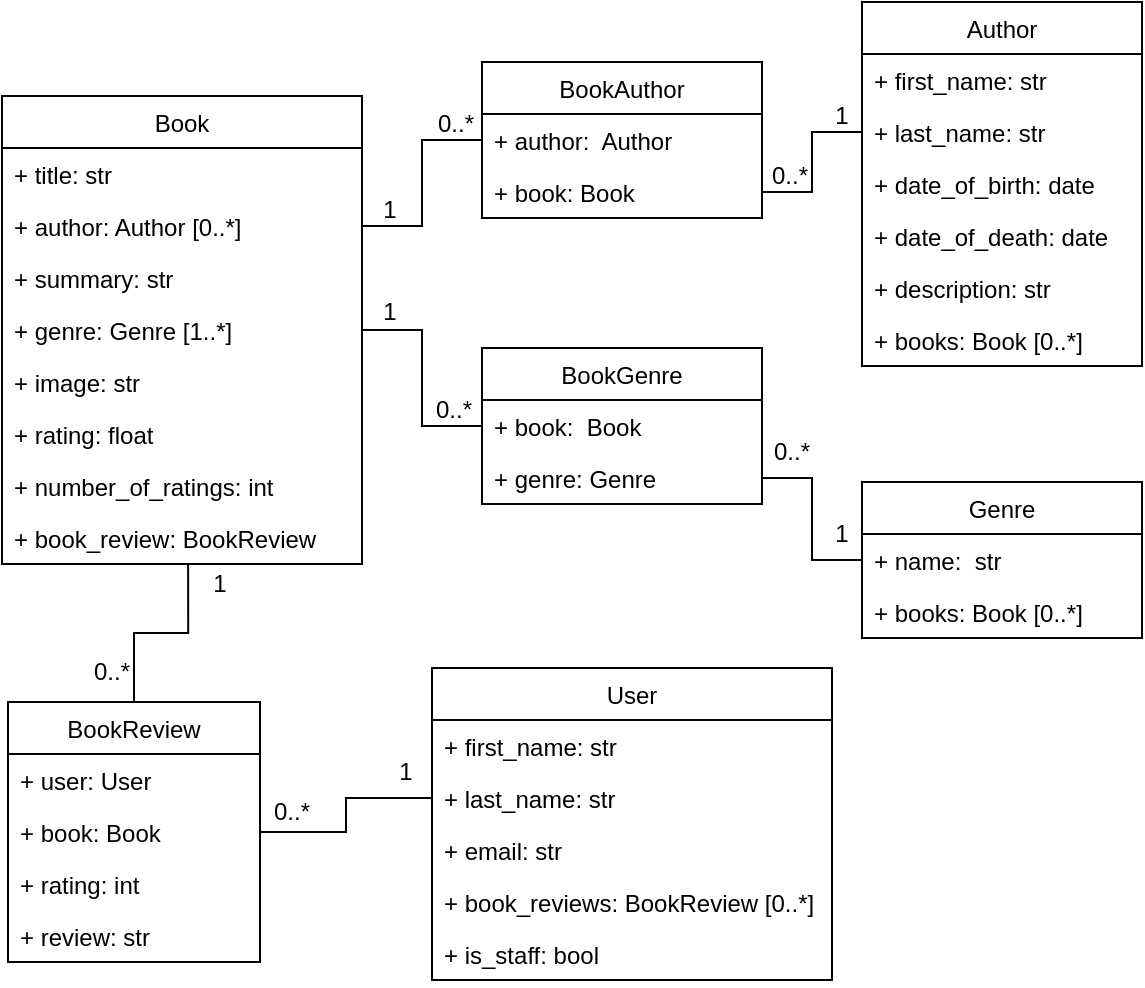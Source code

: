<mxfile version="20.4.0" type="github">
  <diagram id="s7VfImjHDvYRI_QysGJR" name="Page-1">
    <mxGraphModel dx="1102" dy="583" grid="1" gridSize="10" guides="1" tooltips="1" connect="1" arrows="1" fold="1" page="1" pageScale="1" pageWidth="827" pageHeight="1169" math="0" shadow="0">
      <root>
        <mxCell id="0" />
        <mxCell id="1" parent="0" />
        <mxCell id="cwmqz-rW-tngIg4IeIsU-7" value="Book" style="swimlane;fontStyle=0;childLayout=stackLayout;horizontal=1;startSize=26;fillColor=none;horizontalStack=0;resizeParent=1;resizeParentMax=0;resizeLast=0;collapsible=1;marginBottom=0;" parent="1" vertex="1">
          <mxGeometry x="190" y="87" width="180" height="234" as="geometry" />
        </mxCell>
        <mxCell id="cwmqz-rW-tngIg4IeIsU-8" value="+ title: str" style="text;strokeColor=none;fillColor=none;align=left;verticalAlign=top;spacingLeft=4;spacingRight=4;overflow=hidden;rotatable=0;points=[[0,0.5],[1,0.5]];portConstraint=eastwest;" parent="cwmqz-rW-tngIg4IeIsU-7" vertex="1">
          <mxGeometry y="26" width="180" height="26" as="geometry" />
        </mxCell>
        <mxCell id="cwmqz-rW-tngIg4IeIsU-9" value="+ author: Author [0..*]" style="text;strokeColor=none;fillColor=none;align=left;verticalAlign=top;spacingLeft=4;spacingRight=4;overflow=hidden;rotatable=0;points=[[0,0.5],[1,0.5]];portConstraint=eastwest;" parent="cwmqz-rW-tngIg4IeIsU-7" vertex="1">
          <mxGeometry y="52" width="180" height="26" as="geometry" />
        </mxCell>
        <mxCell id="cwmqz-rW-tngIg4IeIsU-43" value="+ summary: str" style="text;strokeColor=none;fillColor=none;align=left;verticalAlign=top;spacingLeft=4;spacingRight=4;overflow=hidden;rotatable=0;points=[[0,0.5],[1,0.5]];portConstraint=eastwest;" parent="cwmqz-rW-tngIg4IeIsU-7" vertex="1">
          <mxGeometry y="78" width="180" height="26" as="geometry" />
        </mxCell>
        <mxCell id="cwmqz-rW-tngIg4IeIsU-10" value="+ genre: Genre [1..*]" style="text;strokeColor=none;fillColor=none;align=left;verticalAlign=top;spacingLeft=4;spacingRight=4;overflow=hidden;rotatable=0;points=[[0,0.5],[1,0.5]];portConstraint=eastwest;" parent="cwmqz-rW-tngIg4IeIsU-7" vertex="1">
          <mxGeometry y="104" width="180" height="26" as="geometry" />
        </mxCell>
        <mxCell id="cwmqz-rW-tngIg4IeIsU-42" value="+ image: str" style="text;strokeColor=none;fillColor=none;align=left;verticalAlign=top;spacingLeft=4;spacingRight=4;overflow=hidden;rotatable=0;points=[[0,0.5],[1,0.5]];portConstraint=eastwest;" parent="cwmqz-rW-tngIg4IeIsU-7" vertex="1">
          <mxGeometry y="130" width="180" height="26" as="geometry" />
        </mxCell>
        <mxCell id="cwmqz-rW-tngIg4IeIsU-11" value="+ rating: float" style="text;strokeColor=none;fillColor=none;align=left;verticalAlign=top;spacingLeft=4;spacingRight=4;overflow=hidden;rotatable=0;points=[[0,0.5],[1,0.5]];portConstraint=eastwest;" parent="cwmqz-rW-tngIg4IeIsU-7" vertex="1">
          <mxGeometry y="156" width="180" height="26" as="geometry" />
        </mxCell>
        <mxCell id="cwmqz-rW-tngIg4IeIsU-12" value="+ number_of_ratings: int" style="text;strokeColor=none;fillColor=none;align=left;verticalAlign=top;spacingLeft=4;spacingRight=4;overflow=hidden;rotatable=0;points=[[0,0.5],[1,0.5]];portConstraint=eastwest;" parent="cwmqz-rW-tngIg4IeIsU-7" vertex="1">
          <mxGeometry y="182" width="180" height="26" as="geometry" />
        </mxCell>
        <mxCell id="cwmqz-rW-tngIg4IeIsU-37" value="+ book_review: BookReview" style="text;strokeColor=none;fillColor=none;align=left;verticalAlign=top;spacingLeft=4;spacingRight=4;overflow=hidden;rotatable=0;points=[[0,0.5],[1,0.5]];portConstraint=eastwest;" parent="cwmqz-rW-tngIg4IeIsU-7" vertex="1">
          <mxGeometry y="208" width="180" height="26" as="geometry" />
        </mxCell>
        <mxCell id="cwmqz-rW-tngIg4IeIsU-16" value="Author" style="swimlane;fontStyle=0;childLayout=stackLayout;horizontal=1;startSize=26;fillColor=none;horizontalStack=0;resizeParent=1;resizeParentMax=0;resizeLast=0;collapsible=1;marginBottom=0;" parent="1" vertex="1">
          <mxGeometry x="620" y="40" width="140" height="182" as="geometry" />
        </mxCell>
        <mxCell id="cwmqz-rW-tngIg4IeIsU-17" value="+ first_name: str" style="text;strokeColor=none;fillColor=none;align=left;verticalAlign=top;spacingLeft=4;spacingRight=4;overflow=hidden;rotatable=0;points=[[0,0.5],[1,0.5]];portConstraint=eastwest;" parent="cwmqz-rW-tngIg4IeIsU-16" vertex="1">
          <mxGeometry y="26" width="140" height="26" as="geometry" />
        </mxCell>
        <mxCell id="cwmqz-rW-tngIg4IeIsU-18" value="+ last_name: str" style="text;strokeColor=none;fillColor=none;align=left;verticalAlign=top;spacingLeft=4;spacingRight=4;overflow=hidden;rotatable=0;points=[[0,0.5],[1,0.5]];portConstraint=eastwest;" parent="cwmqz-rW-tngIg4IeIsU-16" vertex="1">
          <mxGeometry y="52" width="140" height="26" as="geometry" />
        </mxCell>
        <mxCell id="AS2haVivxH7_7KIR8kCr-1" value="+ date_of_birth: date" style="text;strokeColor=none;fillColor=none;align=left;verticalAlign=top;spacingLeft=4;spacingRight=4;overflow=hidden;rotatable=0;points=[[0,0.5],[1,0.5]];portConstraint=eastwest;" parent="cwmqz-rW-tngIg4IeIsU-16" vertex="1">
          <mxGeometry y="78" width="140" height="26" as="geometry" />
        </mxCell>
        <mxCell id="AS2haVivxH7_7KIR8kCr-5" value="+ date_of_death: date" style="text;strokeColor=none;fillColor=none;align=left;verticalAlign=top;spacingLeft=4;spacingRight=4;overflow=hidden;rotatable=0;points=[[0,0.5],[1,0.5]];portConstraint=eastwest;" parent="cwmqz-rW-tngIg4IeIsU-16" vertex="1">
          <mxGeometry y="104" width="140" height="26" as="geometry" />
        </mxCell>
        <mxCell id="AS2haVivxH7_7KIR8kCr-12" value="+ description: str" style="text;strokeColor=none;fillColor=none;align=left;verticalAlign=top;spacingLeft=4;spacingRight=4;overflow=hidden;rotatable=0;points=[[0,0.5],[1,0.5]];portConstraint=eastwest;" parent="cwmqz-rW-tngIg4IeIsU-16" vertex="1">
          <mxGeometry y="130" width="140" height="26" as="geometry" />
        </mxCell>
        <mxCell id="cwmqz-rW-tngIg4IeIsU-19" value="+ books: Book [0..*]" style="text;strokeColor=none;fillColor=none;align=left;verticalAlign=top;spacingLeft=4;spacingRight=4;overflow=hidden;rotatable=0;points=[[0,0.5],[1,0.5]];portConstraint=eastwest;" parent="cwmqz-rW-tngIg4IeIsU-16" vertex="1">
          <mxGeometry y="156" width="140" height="26" as="geometry" />
        </mxCell>
        <mxCell id="cwmqz-rW-tngIg4IeIsU-20" value="Genre" style="swimlane;fontStyle=0;childLayout=stackLayout;horizontal=1;startSize=26;fillColor=none;horizontalStack=0;resizeParent=1;resizeParentMax=0;resizeLast=0;collapsible=1;marginBottom=0;" parent="1" vertex="1">
          <mxGeometry x="620" y="280" width="140" height="78" as="geometry" />
        </mxCell>
        <mxCell id="cwmqz-rW-tngIg4IeIsU-21" value="+ name:  str" style="text;strokeColor=none;fillColor=none;align=left;verticalAlign=top;spacingLeft=4;spacingRight=4;overflow=hidden;rotatable=0;points=[[0,0.5],[1,0.5]];portConstraint=eastwest;" parent="cwmqz-rW-tngIg4IeIsU-20" vertex="1">
          <mxGeometry y="26" width="140" height="26" as="geometry" />
        </mxCell>
        <mxCell id="cwmqz-rW-tngIg4IeIsU-24" value="+ books: Book [0..*]" style="text;strokeColor=none;fillColor=none;align=left;verticalAlign=top;spacingLeft=4;spacingRight=4;overflow=hidden;rotatable=0;points=[[0,0.5],[1,0.5]];portConstraint=eastwest;" parent="cwmqz-rW-tngIg4IeIsU-20" vertex="1">
          <mxGeometry y="52" width="140" height="26" as="geometry" />
        </mxCell>
        <mxCell id="cwmqz-rW-tngIg4IeIsU-25" value="User" style="swimlane;fontStyle=0;childLayout=stackLayout;horizontal=1;startSize=26;fillColor=none;horizontalStack=0;resizeParent=1;resizeParentMax=0;resizeLast=0;collapsible=1;marginBottom=0;" parent="1" vertex="1">
          <mxGeometry x="405" y="373" width="200" height="156" as="geometry" />
        </mxCell>
        <mxCell id="cwmqz-rW-tngIg4IeIsU-26" value="+ first_name: str" style="text;strokeColor=none;fillColor=none;align=left;verticalAlign=top;spacingLeft=4;spacingRight=4;overflow=hidden;rotatable=0;points=[[0,0.5],[1,0.5]];portConstraint=eastwest;" parent="cwmqz-rW-tngIg4IeIsU-25" vertex="1">
          <mxGeometry y="26" width="200" height="26" as="geometry" />
        </mxCell>
        <mxCell id="cwmqz-rW-tngIg4IeIsU-27" value="+ last_name: str" style="text;strokeColor=none;fillColor=none;align=left;verticalAlign=top;spacingLeft=4;spacingRight=4;overflow=hidden;rotatable=0;points=[[0,0.5],[1,0.5]];portConstraint=eastwest;" parent="cwmqz-rW-tngIg4IeIsU-25" vertex="1">
          <mxGeometry y="52" width="200" height="26" as="geometry" />
        </mxCell>
        <mxCell id="cwmqz-rW-tngIg4IeIsU-28" value="+ email: str" style="text;strokeColor=none;fillColor=none;align=left;verticalAlign=top;spacingLeft=4;spacingRight=4;overflow=hidden;rotatable=0;points=[[0,0.5],[1,0.5]];portConstraint=eastwest;" parent="cwmqz-rW-tngIg4IeIsU-25" vertex="1">
          <mxGeometry y="78" width="200" height="26" as="geometry" />
        </mxCell>
        <mxCell id="cwmqz-rW-tngIg4IeIsU-36" value="+ book_reviews: BookReview [0..*]" style="text;strokeColor=none;fillColor=none;align=left;verticalAlign=top;spacingLeft=4;spacingRight=4;overflow=hidden;rotatable=0;points=[[0,0.5],[1,0.5]];portConstraint=eastwest;" parent="cwmqz-rW-tngIg4IeIsU-25" vertex="1">
          <mxGeometry y="104" width="200" height="26" as="geometry" />
        </mxCell>
        <mxCell id="4u431q6DGoy5mW-127Mp-26" value="+ is_staff: bool" style="text;strokeColor=none;fillColor=none;align=left;verticalAlign=top;spacingLeft=4;spacingRight=4;overflow=hidden;rotatable=0;points=[[0,0.5],[1,0.5]];portConstraint=eastwest;" parent="cwmqz-rW-tngIg4IeIsU-25" vertex="1">
          <mxGeometry y="130" width="200" height="26" as="geometry" />
        </mxCell>
        <mxCell id="cwmqz-rW-tngIg4IeIsU-31" value="BookReview" style="swimlane;fontStyle=0;childLayout=stackLayout;horizontal=1;startSize=26;fillColor=none;horizontalStack=0;resizeParent=1;resizeParentMax=0;resizeLast=0;collapsible=1;marginBottom=0;" parent="1" vertex="1">
          <mxGeometry x="193" y="390" width="126" height="130" as="geometry" />
        </mxCell>
        <mxCell id="cwmqz-rW-tngIg4IeIsU-32" value="+ user: User" style="text;strokeColor=none;fillColor=none;align=left;verticalAlign=top;spacingLeft=4;spacingRight=4;overflow=hidden;rotatable=0;points=[[0,0.5],[1,0.5]];portConstraint=eastwest;" parent="cwmqz-rW-tngIg4IeIsU-31" vertex="1">
          <mxGeometry y="26" width="126" height="26" as="geometry" />
        </mxCell>
        <mxCell id="cwmqz-rW-tngIg4IeIsU-33" value="+ book: Book" style="text;strokeColor=none;fillColor=none;align=left;verticalAlign=top;spacingLeft=4;spacingRight=4;overflow=hidden;rotatable=0;points=[[0,0.5],[1,0.5]];portConstraint=eastwest;" parent="cwmqz-rW-tngIg4IeIsU-31" vertex="1">
          <mxGeometry y="52" width="126" height="26" as="geometry" />
        </mxCell>
        <mxCell id="cwmqz-rW-tngIg4IeIsU-34" value="+ rating: int" style="text;strokeColor=none;fillColor=none;align=left;verticalAlign=top;spacingLeft=4;spacingRight=4;overflow=hidden;rotatable=0;points=[[0,0.5],[1,0.5]];portConstraint=eastwest;" parent="cwmqz-rW-tngIg4IeIsU-31" vertex="1">
          <mxGeometry y="78" width="126" height="26" as="geometry" />
        </mxCell>
        <mxCell id="cwmqz-rW-tngIg4IeIsU-35" value="+ review: str" style="text;strokeColor=none;fillColor=none;align=left;verticalAlign=top;spacingLeft=4;spacingRight=4;overflow=hidden;rotatable=0;points=[[0,0.5],[1,0.5]];portConstraint=eastwest;" parent="cwmqz-rW-tngIg4IeIsU-31" vertex="1">
          <mxGeometry y="104" width="126" height="26" as="geometry" />
        </mxCell>
        <mxCell id="4u431q6DGoy5mW-127Mp-2" value="" style="endArrow=none;html=1;edgeStyle=orthogonalEdgeStyle;rounded=0;exitX=0;exitY=0.5;exitDx=0;exitDy=0;" parent="1" source="cwmqz-rW-tngIg4IeIsU-27" target="cwmqz-rW-tngIg4IeIsU-31" edge="1">
          <mxGeometry relative="1" as="geometry">
            <mxPoint x="-31" y="227" as="sourcePoint" />
            <mxPoint x="25.976" y="127.94" as="targetPoint" />
          </mxGeometry>
        </mxCell>
        <mxCell id="4u431q6DGoy5mW-127Mp-5" value="" style="endArrow=none;html=1;edgeStyle=orthogonalEdgeStyle;rounded=0;entryX=0.517;entryY=1;entryDx=0;entryDy=0;entryPerimeter=0;" parent="1" source="cwmqz-rW-tngIg4IeIsU-31" target="cwmqz-rW-tngIg4IeIsU-37" edge="1">
          <mxGeometry relative="1" as="geometry">
            <mxPoint x="600" y="569.06" as="sourcePoint" />
            <mxPoint x="626.976" y="430.0" as="targetPoint" />
          </mxGeometry>
        </mxCell>
        <mxCell id="4u431q6DGoy5mW-127Mp-8" value="" style="endArrow=none;html=1;edgeStyle=orthogonalEdgeStyle;rounded=0;entryX=0;entryY=0.5;entryDx=0;entryDy=0;" parent="1" source="cwmqz-rW-tngIg4IeIsU-9" target="AS2haVivxH7_7KIR8kCr-21" edge="1">
          <mxGeometry relative="1" as="geometry">
            <mxPoint x="330" y="330" as="sourcePoint" />
            <mxPoint x="440" y="130" as="targetPoint" />
          </mxGeometry>
        </mxCell>
        <mxCell id="4u431q6DGoy5mW-127Mp-11" value="" style="endArrow=none;html=1;edgeStyle=orthogonalEdgeStyle;rounded=0;exitX=1;exitY=0.5;exitDx=0;exitDy=0;entryX=0;entryY=0.5;entryDx=0;entryDy=0;" parent="1" source="cwmqz-rW-tngIg4IeIsU-10" target="AS2haVivxH7_7KIR8kCr-18" edge="1">
          <mxGeometry relative="1" as="geometry">
            <mxPoint x="330" y="330" as="sourcePoint" />
            <mxPoint x="390" y="280" as="targetPoint" />
          </mxGeometry>
        </mxCell>
        <mxCell id="4u431q6DGoy5mW-127Mp-14" value="1" style="text;html=1;strokeColor=none;fillColor=none;align=center;verticalAlign=middle;whiteSpace=wrap;rounded=0;" parent="1" vertex="1">
          <mxGeometry x="362" y="410" width="60" height="30" as="geometry" />
        </mxCell>
        <mxCell id="4u431q6DGoy5mW-127Mp-15" value="0..*" style="text;html=1;strokeColor=none;fillColor=none;align=center;verticalAlign=middle;whiteSpace=wrap;rounded=0;" parent="1" vertex="1">
          <mxGeometry x="310" y="430" width="50" height="30" as="geometry" />
        </mxCell>
        <mxCell id="4u431q6DGoy5mW-127Mp-16" value="0..*" style="text;html=1;strokeColor=none;fillColor=none;align=center;verticalAlign=middle;whiteSpace=wrap;rounded=0;" parent="1" vertex="1">
          <mxGeometry x="220" y="360" width="50" height="30" as="geometry" />
        </mxCell>
        <mxCell id="4u431q6DGoy5mW-127Mp-17" value="1" style="text;html=1;strokeColor=none;fillColor=none;align=center;verticalAlign=middle;whiteSpace=wrap;rounded=0;" parent="1" vertex="1">
          <mxGeometry x="279" y="321" width="40" height="20" as="geometry" />
        </mxCell>
        <mxCell id="AS2haVivxH7_7KIR8kCr-17" value="BookGenre" style="swimlane;fontStyle=0;childLayout=stackLayout;horizontal=1;startSize=26;fillColor=none;horizontalStack=0;resizeParent=1;resizeParentMax=0;resizeLast=0;collapsible=1;marginBottom=0;" parent="1" vertex="1">
          <mxGeometry x="430" y="213" width="140" height="78" as="geometry" />
        </mxCell>
        <mxCell id="AS2haVivxH7_7KIR8kCr-18" value="+ book:  Book" style="text;strokeColor=none;fillColor=none;align=left;verticalAlign=top;spacingLeft=4;spacingRight=4;overflow=hidden;rotatable=0;points=[[0,0.5],[1,0.5]];portConstraint=eastwest;" parent="AS2haVivxH7_7KIR8kCr-17" vertex="1">
          <mxGeometry y="26" width="140" height="26" as="geometry" />
        </mxCell>
        <mxCell id="AS2haVivxH7_7KIR8kCr-19" value="+ genre: Genre" style="text;strokeColor=none;fillColor=none;align=left;verticalAlign=top;spacingLeft=4;spacingRight=4;overflow=hidden;rotatable=0;points=[[0,0.5],[1,0.5]];portConstraint=eastwest;" parent="AS2haVivxH7_7KIR8kCr-17" vertex="1">
          <mxGeometry y="52" width="140" height="26" as="geometry" />
        </mxCell>
        <mxCell id="AS2haVivxH7_7KIR8kCr-20" value="BookAuthor" style="swimlane;fontStyle=0;childLayout=stackLayout;horizontal=1;startSize=26;fillColor=none;horizontalStack=0;resizeParent=1;resizeParentMax=0;resizeLast=0;collapsible=1;marginBottom=0;" parent="1" vertex="1">
          <mxGeometry x="430" y="70" width="140" height="78" as="geometry" />
        </mxCell>
        <mxCell id="AS2haVivxH7_7KIR8kCr-21" value="+ author:  Author" style="text;strokeColor=none;fillColor=none;align=left;verticalAlign=top;spacingLeft=4;spacingRight=4;overflow=hidden;rotatable=0;points=[[0,0.5],[1,0.5]];portConstraint=eastwest;" parent="AS2haVivxH7_7KIR8kCr-20" vertex="1">
          <mxGeometry y="26" width="140" height="26" as="geometry" />
        </mxCell>
        <mxCell id="AS2haVivxH7_7KIR8kCr-22" value="+ book: Book" style="text;strokeColor=none;fillColor=none;align=left;verticalAlign=top;spacingLeft=4;spacingRight=4;overflow=hidden;rotatable=0;points=[[0,0.5],[1,0.5]];portConstraint=eastwest;" parent="AS2haVivxH7_7KIR8kCr-20" vertex="1">
          <mxGeometry y="52" width="140" height="26" as="geometry" />
        </mxCell>
        <mxCell id="AS2haVivxH7_7KIR8kCr-25" value="" style="endArrow=none;html=1;edgeStyle=orthogonalEdgeStyle;rounded=0;exitX=1;exitY=0.5;exitDx=0;exitDy=0;entryX=0;entryY=0.5;entryDx=0;entryDy=0;" parent="1" source="AS2haVivxH7_7KIR8kCr-22" target="cwmqz-rW-tngIg4IeIsU-18" edge="1">
          <mxGeometry relative="1" as="geometry">
            <mxPoint x="-150" y="237" as="sourcePoint" />
            <mxPoint x="-30" y="185" as="targetPoint" />
          </mxGeometry>
        </mxCell>
        <mxCell id="AS2haVivxH7_7KIR8kCr-26" value="" style="endArrow=none;html=1;edgeStyle=orthogonalEdgeStyle;rounded=0;exitX=1;exitY=0.5;exitDx=0;exitDy=0;entryX=0;entryY=0.5;entryDx=0;entryDy=0;" parent="1" source="AS2haVivxH7_7KIR8kCr-19" target="cwmqz-rW-tngIg4IeIsU-21" edge="1">
          <mxGeometry relative="1" as="geometry">
            <mxPoint x="575.94" y="134.002" as="sourcePoint" />
            <mxPoint x="630" y="115" as="targetPoint" />
          </mxGeometry>
        </mxCell>
        <mxCell id="AS2haVivxH7_7KIR8kCr-28" value="1" style="text;html=1;strokeColor=none;fillColor=none;align=center;verticalAlign=middle;whiteSpace=wrap;rounded=0;" parent="1" vertex="1">
          <mxGeometry x="580" y="291" width="60" height="30" as="geometry" />
        </mxCell>
        <mxCell id="AS2haVivxH7_7KIR8kCr-30" value="0..*" style="text;html=1;strokeColor=none;fillColor=none;align=center;verticalAlign=middle;whiteSpace=wrap;rounded=0;" parent="1" vertex="1">
          <mxGeometry x="560" y="250" width="50" height="30" as="geometry" />
        </mxCell>
        <mxCell id="AS2haVivxH7_7KIR8kCr-31" value="1" style="text;html=1;strokeColor=none;fillColor=none;align=center;verticalAlign=middle;whiteSpace=wrap;rounded=0;" parent="1" vertex="1">
          <mxGeometry x="580" y="82" width="60" height="30" as="geometry" />
        </mxCell>
        <mxCell id="AS2haVivxH7_7KIR8kCr-33" value="0..*" style="text;html=1;strokeColor=none;fillColor=none;align=center;verticalAlign=middle;whiteSpace=wrap;rounded=0;" parent="1" vertex="1">
          <mxGeometry x="559" y="112" width="50" height="30" as="geometry" />
        </mxCell>
        <mxCell id="AS2haVivxH7_7KIR8kCr-34" value="1" style="text;html=1;strokeColor=none;fillColor=none;align=center;verticalAlign=middle;whiteSpace=wrap;rounded=0;" parent="1" vertex="1">
          <mxGeometry x="354" y="129" width="60" height="30" as="geometry" />
        </mxCell>
        <mxCell id="AS2haVivxH7_7KIR8kCr-35" value="1" style="text;html=1;strokeColor=none;fillColor=none;align=center;verticalAlign=middle;whiteSpace=wrap;rounded=0;" parent="1" vertex="1">
          <mxGeometry x="354" y="180" width="60" height="30" as="geometry" />
        </mxCell>
        <mxCell id="AS2haVivxH7_7KIR8kCr-36" value="0..*" style="text;html=1;strokeColor=none;fillColor=none;align=center;verticalAlign=middle;whiteSpace=wrap;rounded=0;" parent="1" vertex="1">
          <mxGeometry x="392" y="86" width="50" height="30" as="geometry" />
        </mxCell>
        <mxCell id="AS2haVivxH7_7KIR8kCr-38" value="0..*" style="text;html=1;strokeColor=none;fillColor=none;align=center;verticalAlign=middle;whiteSpace=wrap;rounded=0;" parent="1" vertex="1">
          <mxGeometry x="391" y="229" width="50" height="30" as="geometry" />
        </mxCell>
      </root>
    </mxGraphModel>
  </diagram>
</mxfile>
